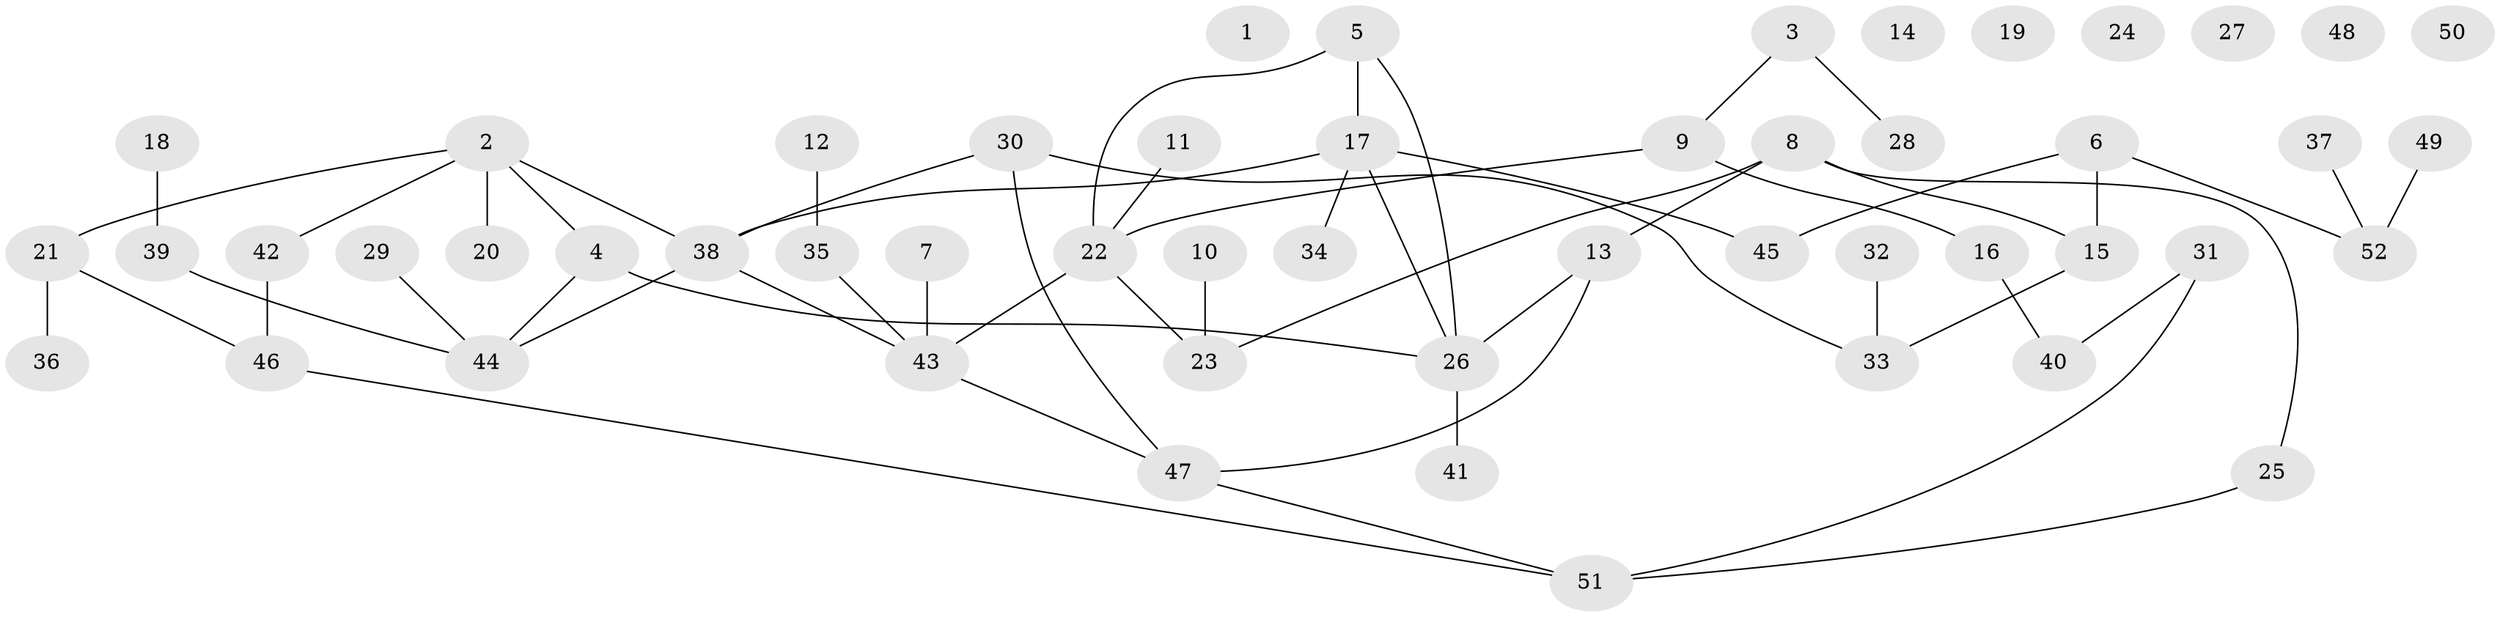 // Generated by graph-tools (version 1.1) at 2025/12/03/09/25 04:12:52]
// undirected, 52 vertices, 57 edges
graph export_dot {
graph [start="1"]
  node [color=gray90,style=filled];
  1;
  2;
  3;
  4;
  5;
  6;
  7;
  8;
  9;
  10;
  11;
  12;
  13;
  14;
  15;
  16;
  17;
  18;
  19;
  20;
  21;
  22;
  23;
  24;
  25;
  26;
  27;
  28;
  29;
  30;
  31;
  32;
  33;
  34;
  35;
  36;
  37;
  38;
  39;
  40;
  41;
  42;
  43;
  44;
  45;
  46;
  47;
  48;
  49;
  50;
  51;
  52;
  2 -- 4;
  2 -- 20;
  2 -- 21;
  2 -- 38;
  2 -- 42;
  3 -- 9;
  3 -- 28;
  4 -- 26;
  4 -- 44;
  5 -- 17;
  5 -- 22;
  5 -- 26;
  6 -- 15;
  6 -- 45;
  6 -- 52;
  7 -- 43;
  8 -- 13;
  8 -- 15;
  8 -- 23;
  8 -- 25;
  9 -- 16;
  9 -- 22;
  10 -- 23;
  11 -- 22;
  12 -- 35;
  13 -- 26;
  13 -- 47;
  15 -- 33;
  16 -- 40;
  17 -- 26;
  17 -- 34;
  17 -- 38;
  17 -- 45;
  18 -- 39;
  21 -- 36;
  21 -- 46;
  22 -- 23;
  22 -- 43;
  25 -- 51;
  26 -- 41;
  29 -- 44;
  30 -- 33;
  30 -- 38;
  30 -- 47;
  31 -- 40;
  31 -- 51;
  32 -- 33;
  35 -- 43;
  37 -- 52;
  38 -- 43;
  38 -- 44;
  39 -- 44;
  42 -- 46;
  43 -- 47;
  46 -- 51;
  47 -- 51;
  49 -- 52;
}
